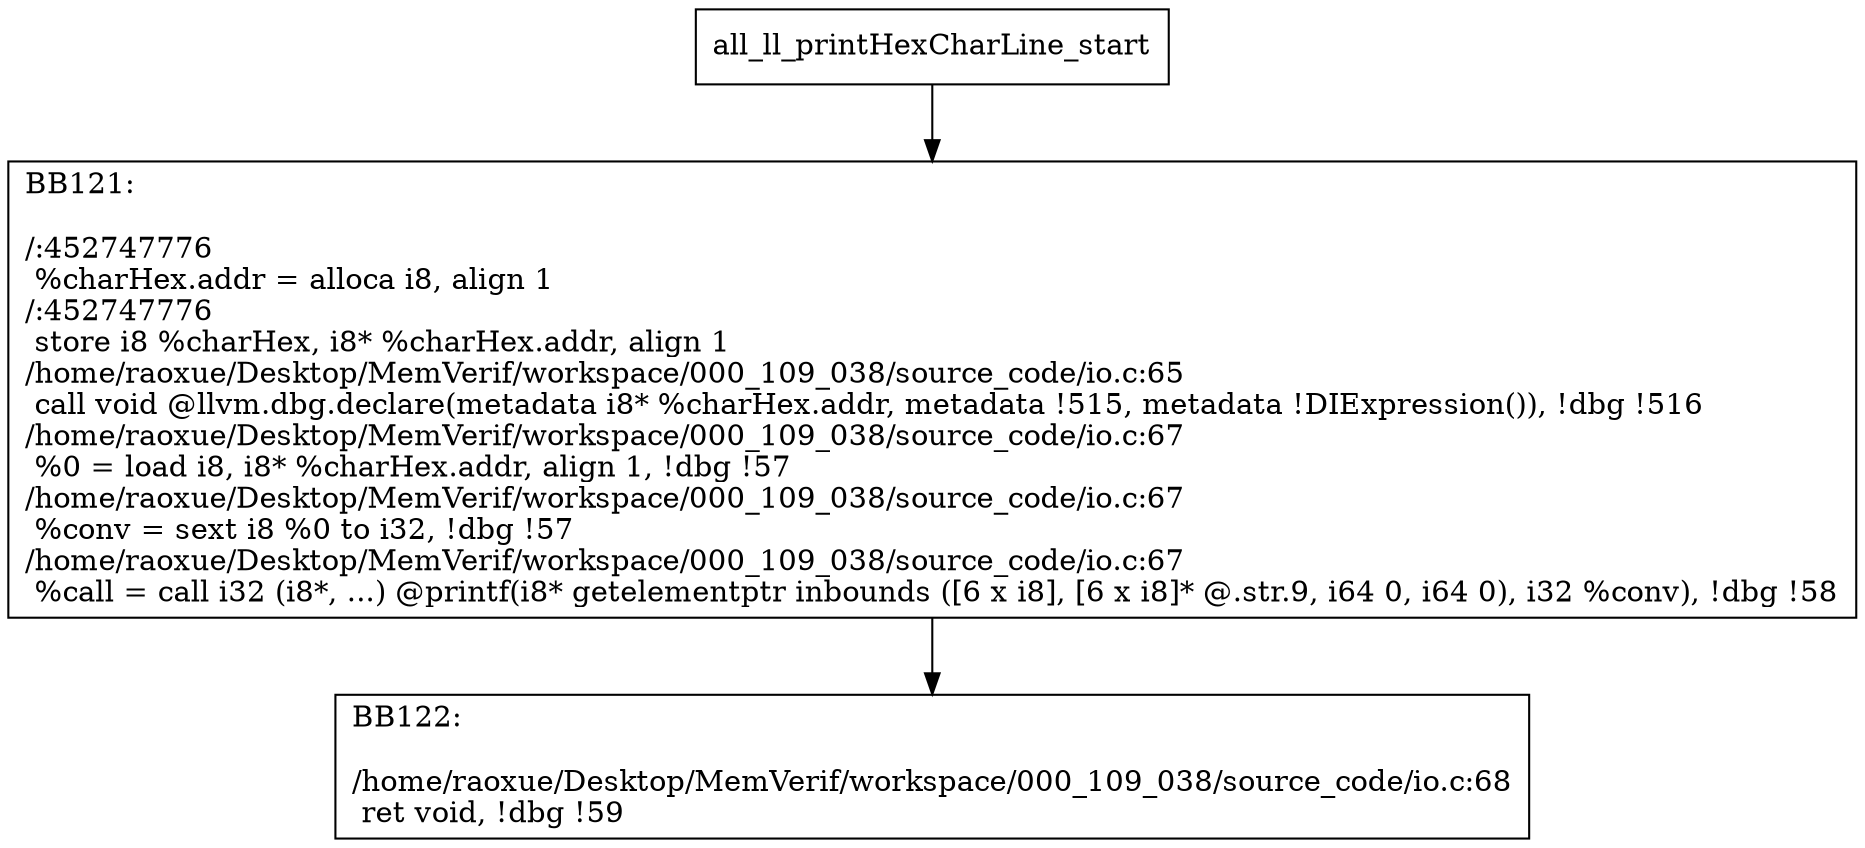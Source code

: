 digraph "CFG for'all_ll_printHexCharLine' function" {
	BBall_ll_printHexCharLine_start[shape=record,label="{all_ll_printHexCharLine_start}"];
	BBall_ll_printHexCharLine_start-> all_ll_printHexCharLineBB121;
	all_ll_printHexCharLineBB121 [shape=record, label="{BB121:\l\l/:452747776\l
  %charHex.addr = alloca i8, align 1\l
/:452747776\l
  store i8 %charHex, i8* %charHex.addr, align 1\l
/home/raoxue/Desktop/MemVerif/workspace/000_109_038/source_code/io.c:65\l
  call void @llvm.dbg.declare(metadata i8* %charHex.addr, metadata !515, metadata !DIExpression()), !dbg !516\l
/home/raoxue/Desktop/MemVerif/workspace/000_109_038/source_code/io.c:67\l
  %0 = load i8, i8* %charHex.addr, align 1, !dbg !57\l
/home/raoxue/Desktop/MemVerif/workspace/000_109_038/source_code/io.c:67\l
  %conv = sext i8 %0 to i32, !dbg !57\l
/home/raoxue/Desktop/MemVerif/workspace/000_109_038/source_code/io.c:67\l
  %call = call i32 (i8*, ...) @printf(i8* getelementptr inbounds ([6 x i8], [6 x i8]* @.str.9, i64 0, i64 0), i32 %conv), !dbg !58\l
}"];
	all_ll_printHexCharLineBB121-> all_ll_printHexCharLineBB122;
	all_ll_printHexCharLineBB122 [shape=record, label="{BB122:\l\l/home/raoxue/Desktop/MemVerif/workspace/000_109_038/source_code/io.c:68\l
  ret void, !dbg !59\l
}"];
}
